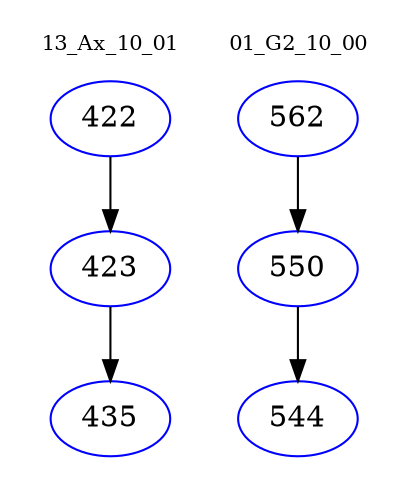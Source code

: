 digraph{
subgraph cluster_0 {
color = white
label = "13_Ax_10_01";
fontsize=10;
T0_422 [label="422", color="blue"]
T0_422 -> T0_423 [color="black"]
T0_423 [label="423", color="blue"]
T0_423 -> T0_435 [color="black"]
T0_435 [label="435", color="blue"]
}
subgraph cluster_1 {
color = white
label = "01_G2_10_00";
fontsize=10;
T1_562 [label="562", color="blue"]
T1_562 -> T1_550 [color="black"]
T1_550 [label="550", color="blue"]
T1_550 -> T1_544 [color="black"]
T1_544 [label="544", color="blue"]
}
}
